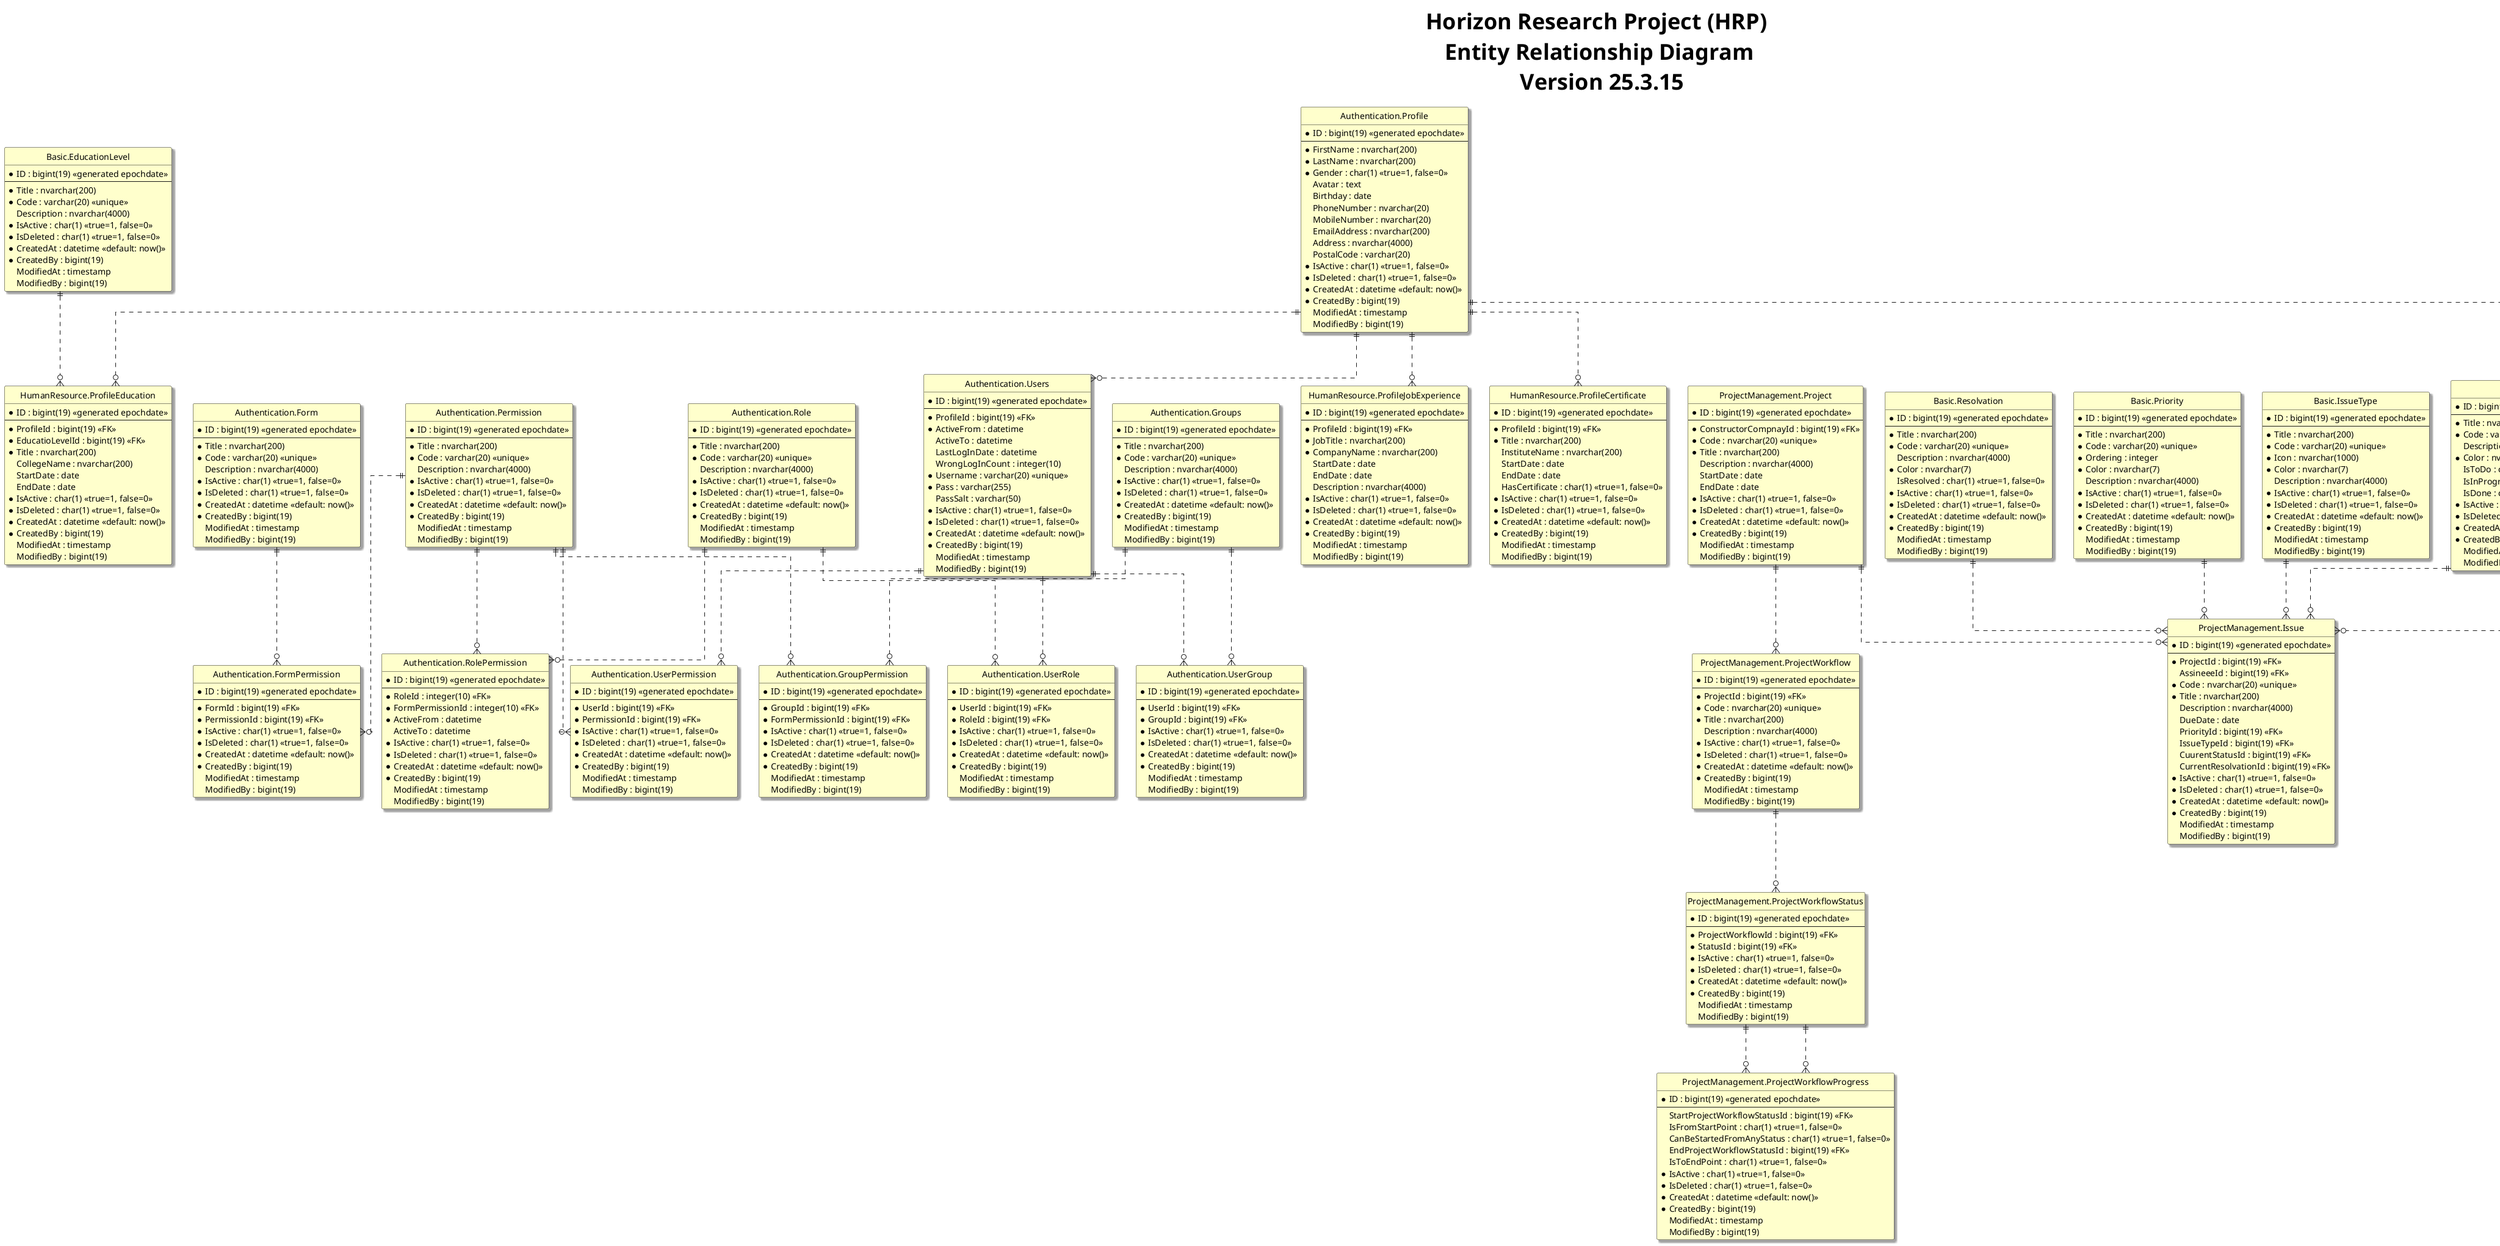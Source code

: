 @startuml
hide circle
skinparam classBackgroundColor #Business
skinparam linetype ortho
skinparam Shadowing True
skinparam TitleFontSize 36pt

title Horizon Research Project (HRP) \n Entity Relationship Diagram \n Version 25.3.15

entity "Basic.EducationLevel" as educationLevel {
  *ID : bigint(19) <<generated epochdate>>
  --
  *Title : nvarchar(200)
  *Code : varchar(20) <<unique>>
  Description : nvarchar(4000)
  *IsActive : char(1) <<true=1, false=0>>
  *IsDeleted : char(1) <<true=1, false=0>>
  *CreatedAt : datetime <<default: now()>>
  *CreatedBy : bigint(19)
  ModifiedAt : timestamp
  ModifiedBy : bigint(19)
}

entity "Basic.Priority" as priority {
  *ID : bigint(19) <<generated epochdate>>
  --
  *Title : nvarchar(200)
  *Code : varchar(20) <<unique>>
  *Ordering : integer
  *Color : nvarchar(7)
  Description : nvarchar(4000)
  *IsActive : char(1) <<true=1, false=0>>
  *IsDeleted : char(1) <<true=1, false=0>>
  *CreatedAt : datetime <<default: now()>>
  *CreatedBy : bigint(19)
  ModifiedAt : timestamp
  ModifiedBy : bigint(19)
}

entity "Basic.IssueType" as issueType {
  *ID : bigint(19) <<generated epochdate>>
  --
  *Title : nvarchar(200)
  *Code : varchar(20) <<unique>>
  *Icon : nvarchar(1000)
  *Color : nvarchar(7)
  Description : nvarchar(4000)
  *IsActive : char(1) <<true=1, false=0>>
  *IsDeleted : char(1) <<true=1, false=0>>
  *CreatedAt : datetime <<default: now()>>
  *CreatedBy : bigint(19)
  ModifiedAt : timestamp
  ModifiedBy : bigint(19)
}

entity "Basic.Status" as status {
  *ID : bigint(19) <<generated epochdate>>
  --
  *Title : nvarchar(200)
  *Code : varchar(20) <<unique>>
  Description : nvarchar(4000)
  *Color : nvarchar(7)
  IsToDo : char(1) <<true=1, false=0>>
  IsInProgress : char(1) <<true=1, false=0>>
  IsDone : char(1) <<true=1, false=0>>
  *IsActive : char(1) <<true=1, false=0>>
  *IsDeleted : char(1) <<true=1, false=0>>
  *CreatedAt : datetime <<default: now()>>
  *CreatedBy : bigint(19)
  ModifiedAt : timestamp
  ModifiedBy : bigint(19)
}

entity "Basic.Resolvation" as resolvation {
  *ID : bigint(19) <<generated epochdate>>
  --
  *Title : nvarchar(200)
  *Code : varchar(20) <<unique>>
  Description : nvarchar(4000)
  *Color : nvarchar(7)
  IsResolved : char(1) <<true=1, false=0>>
  *IsActive : char(1) <<true=1, false=0>>
  *IsDeleted : char(1) <<true=1, false=0>>
  *CreatedAt : datetime <<default: now()>>
  *CreatedBy : bigint(19)
  ModifiedAt : timestamp
  ModifiedBy : bigint(19)
}

entity "Authentication.Role" as role {
  *ID : bigint(19) <<generated epochdate>>
  --
  *Title : nvarchar(200)
  *Code : varchar(20) <<unique>>
  Description : nvarchar(4000)
  *IsActive : char(1) <<true=1, false=0>>
  *IsDeleted : char(1) <<true=1, false=0>>
  *CreatedAt : datetime <<default: now()>>
  *CreatedBy : bigint(19)
  ModifiedAt : timestamp
  ModifiedBy : bigint(19)
}

entity "Authentication.Groups" as groups {
  *ID : bigint(19) <<generated epochdate>>
  --
  *Title : nvarchar(200)
  *Code : varchar(20) <<unique>>
  Description : nvarchar(4000)
  *IsActive : char(1) <<true=1, false=0>>
  *IsDeleted : char(1) <<true=1, false=0>>
  *CreatedAt : datetime <<default: now()>>
  *CreatedBy : bigint(19)
  ModifiedAt : timestamp
  ModifiedBy : bigint(19)
}

entity "Authentication.Permission" as permission {
  *ID : bigint(19) <<generated epochdate>>
  --
  *Title : nvarchar(200)
  *Code : varchar(20) <<unique>>
  Description : nvarchar(4000)
  *IsActive : char(1) <<true=1, false=0>>
  *IsDeleted : char(1) <<true=1, false=0>>
  *CreatedAt : datetime <<default: now()>>
  *CreatedBy : bigint(19)
  ModifiedAt : timestamp
  ModifiedBy : bigint(19)
}

entity "Authentication.Form" as form {
  *ID : bigint(19) <<generated epochdate>>
  --
  *Title : nvarchar(200)
  *Code : varchar(20) <<unique>>
  Description : nvarchar(4000)
  *IsActive : char(1) <<true=1, false=0>>
  *IsDeleted : char(1) <<true=1, false=0>>
  *CreatedAt : datetime <<default: now()>>
  *CreatedBy : bigint(19)
  ModifiedAt : timestamp
  ModifiedBy : bigint(19)
}

entity "Authentication.FormPermission" as formPermission {
  *ID : bigint(19) <<generated epochdate>>
  --
  *FormId : bigint(19) <<FK>>
  *PermissionId : bigint(19) <<FK>>
  *IsActive : char(1) <<true=1, false=0>>
  *IsDeleted : char(1) <<true=1, false=0>>
  *CreatedAt : datetime <<default: now()>>
  *CreatedBy : bigint(19)
  ModifiedAt : timestamp
  ModifiedBy : bigint(19)
}

entity "Authentication.RolePermission" as rolePermission {
  *ID : bigint(19) <<generated epochdate>>
  --
  *RoleId : integer(10) <<FK>>
  *FormPermissionId : integer(10) <<FK>>
  *ActiveFrom : datetime
  ActiveTo : datetime
  *IsActive : char(1) <<true=1, false=0>>
  *IsDeleted : char(1) <<true=1, false=0>>
  *CreatedAt : datetime <<default: now()>>
  *CreatedBy : bigint(19)
  ModifiedAt : timestamp
  ModifiedBy : bigint(19)
}

entity "Authentication.GroupPermission" as groupPermission {
  *ID : bigint(19) <<generated epochdate>>
  --
  *GroupId : bigint(19) <<FK>>
  *FormPermissionId : bigint(19) <<FK>>
  *IsActive : char(1) <<true=1, false=0>>
  *IsDeleted : char(1) <<true=1, false=0>>
  *CreatedAt : datetime <<default: now()>>
  *CreatedBy : bigint(19)
  ModifiedAt : timestamp
  ModifiedBy : bigint(19)
}

entity "Authentication.UserPermission" as userPermission {
  *ID : bigint(19) <<generated epochdate>>
  --
  *UserId : bigint(19) <<FK>>
  *PermissionId : bigint(19) <<FK>>
  *IsActive : char(1) <<true=1, false=0>>
  *IsDeleted : char(1) <<true=1, false=0>>
  *CreatedAt : datetime <<default: now()>>
  *CreatedBy : bigint(19)
  ModifiedAt : timestamp
  ModifiedBy : bigint(19)
}

entity "Authentication.Profile" as profile {
  *ID : bigint(19) <<generated epochdate>>
  --
  *FirstName : nvarchar(200)
  *LastName : nvarchar(200)
  *Gender : char(1) <<true=1, false=0>>
  Avatar : text
  Birthday : date
  PhoneNumber : nvarchar(20)
  MobileNumber : nvarchar(20)
  EmailAddress : nvarchar(200)
  Address : nvarchar(4000)
  PostalCode : varchar(20)
  *IsActive : char(1) <<true=1, false=0>>
  *IsDeleted : char(1) <<true=1, false=0>>
  *CreatedAt : datetime <<default: now()>>
  *CreatedBy : bigint(19)
  ModifiedAt : timestamp
  ModifiedBy : bigint(19)
}

entity "Authentication.Users" as user {
  *ID : bigint(19) <<generated epochdate>>
  --
  *ProfileId : bigint(19) <<FK>>
  *ActiveFrom : datetime
  ActiveTo : datetime
  LastLogInDate : datetime
  WrongLogInCount : integer(10)
  *Username : varchar(20) <<unique>>
  *Pass : varchar(255)
  PassSalt : varchar(50)
  *IsActive : char(1) <<true=1, false=0>>
  *IsDeleted : char(1) <<true=1, false=0>>
  *CreatedAt : datetime <<default: now()>>
  *CreatedBy : bigint(19)
  ModifiedAt : timestamp
  ModifiedBy : bigint(19)
}

entity "Authentication.UserRole" as userRole {
  *ID : bigint(19) <<generated epochdate>>
  --
  *UserId : bigint(19) <<FK>>
  *RoleId : bigint(19) <<FK>>
  *IsActive : char(1) <<true=1, false=0>>
  *IsDeleted : char(1) <<true=1, false=0>>
  *CreatedAt : datetime <<default: now()>>
  *CreatedBy : bigint(19)
  ModifiedAt : timestamp
  ModifiedBy : bigint(19)
}

entity "Authentication.UserGroup" as userGroup {
  *ID : bigint(19) <<generated epochdate>>
  --
  *UserId : bigint(19) <<FK>>
  *GroupId : bigint(19) <<FK>>
  *IsActive : char(1) <<true=1, false=0>>
  *IsDeleted : char(1) <<true=1, false=0>>
  *CreatedAt : datetime <<default: now()>>
  *CreatedBy : bigint(19)
  ModifiedAt : timestamp
  ModifiedBy : bigint(19)
}

entity "HumanResource.Company" as company {
  *ID : bigint(19) <<generated epochdate>>
  --
  *Title : varchar(50)
  *Code : varchar(20) <<unique>>
  ParentId : bigint(19) <<FK>>
  *IsActive : char(1) <<true=1, false=0>>
  *IsDeleted : char(1) <<true=1, false=0>>
  *CreatedAt : datetime <<default: now()>>
  *CreatedBy : bigint(19)
  ModifiedAt : timestamp
  ModifiedBy : bigint(19)
}


entity "HumanResource.Building" as building {
  *ID : bigint(19) <<generated epochdate>>
  --
  *NAME : varchar(50)
  *CODE : varchar(20) <<unique>>
  *ISACTIVE : char(1)
  *ORGANIZATION : integer(20) <<FK>>
  *FLOORCOUNT : integer(10)
  POSTALCODE : varchar(10)
  ADDRESS : varchar(255)
  PHONENUMBER : varchar(20)
  FAXNUMBER : varchar(20)
  *IsActive : char(1) <<true=1, false=0>>
  *IsDeleted : char(1) <<true=1, false=0>>
  *CreatedAt : datetime <<default: now()>>
  *CreatedBy : bigint(19)
  ModifiedAt : timestamp
  ModifiedBy : bigint(19)
}

entity "HumanResource.Department" as department {
  *ID : integer(10) <<generated epochdate>>
  --
  *Title : varchar(50)
  *Code : varchar(20) <<unique>>
  *CompanyId : integer(10) 
  ParentId : integer(20) <<FK>>
  *IsActive : char(1) <<true=1, false=0>>
  *IsDeleted : char(1) <<true=1, false=0>>
  *CreatedAt : datetime <<default: now()>>
  *CreatedBy : bigint(19)
  ModifiedAt : timestamp
  ModifiedBy : bigint(19)
}

entity "HumanResource.Position" as position {
  *ID : integer(10) <<generated epochdate>>
  --
  *Title : varchar(50)
  *Code : varchar(20) <<unique>>
  *DepartmentId : bigint(19) <<FK>>
  ParentId : bigint(19) <<FK>>
  *IsActive : char(1) <<true=1, false=0>>
  *IsDeleted : char(1) <<true=1, false=0>>
  *CreatedAt : datetime <<default: now()>>
  *CreatedBy : bigint(19)
  ModifiedAt : timestamp
  ModifiedBy : bigint(19)
}

entity "HumanResource.Staff" as staff {
  *ID : integer(10) <<generated epochdate>>
  --
  *ProfileId : bigint(19) <<FK>>
  *ComapnyId : bigint(19) <<FK>>
  *StaffNumber : nvarchar(20) <<unique>>
  StartDate : datetime
  EndDate : datetime
  *IsActive : char(1) <<true=1, false=0>>
  *IsDeleted : char(1) <<true=1, false=0>>
  *CreatedAt : datetime <<default: now()>>
  *CreatedBy : bigint(19)
  ModifiedAt : timestamp
  ModifiedBy : bigint(19)
}

entity "HumanResource.StaffPsition" as staffPosition {
  *ID : integer(10) <<generated epochdate>>
  --
  *StaffId : bigint(19) <<FK>>
  *PositionId : bigint(19) <<FK>>
  StartDate : datetime
  EndDate : datetime
  *IsActive : char(1) <<true=1, false=0>>
  *IsDeleted : char(1) <<true=1, false=0>>
  *CreatedAt : datetime <<default: now()>>
  *CreatedBy : bigint(19)
  ModifiedAt : timestamp
  ModifiedBy : bigint(19)
}

entity "HumanResource.ProfileEducation" as profileEducation {
  *ID : bigint(19) <<generated epochdate>>
  --
  *ProfileId : bigint(19) <<FK>>
  *EducatioLevelId : bigint(19) <<FK>>
  *Title : nvarchar(200)
  CollegeName : nvarchar(200)
  StartDate : date
  EndDate : date
  *IsActive : char(1) <<true=1, false=0>>
  *IsDeleted : char(1) <<true=1, false=0>>
  *CreatedAt : datetime <<default: now()>>
  *CreatedBy : bigint(19)
  ModifiedAt : timestamp
  ModifiedBy : bigint(19)
}

entity "HumanResource.ProfileJobExperience" as profileJobExperience {
  *ID : bigint(19) <<generated epochdate>>
  --
  *ProfileId : bigint(19) <<FK>>
  *JobTitle : nvarchar(200)
  *CompanyName : nvarchar(200)
  StartDate : date
  EndDate : date
  Description : nvarchar(4000)
  *IsActive : char(1) <<true=1, false=0>>
  *IsDeleted : char(1) <<true=1, false=0>>
  *CreatedAt : datetime <<default: now()>>
  *CreatedBy : bigint(19)
  ModifiedAt : timestamp
  ModifiedBy : bigint(19)
}

entity "HumanResource.ProfileCertificate" as profileCertificate {
  *ID : bigint(19) <<generated epochdate>>
  --
  *ProfileId : bigint(19) <<FK>>
  *Title : nvarchar(200)
  InstituteName : nvarchar(200)
  StartDate : date
  EndDate : date
  HasCertificate : char(1) <<true=1, false=0>>
  *IsActive : char(1) <<true=1, false=0>>
  *IsDeleted : char(1) <<true=1, false=0>>
  *CreatedAt : datetime <<default: now()>>
  *CreatedBy : bigint(19)
  ModifiedAt : timestamp
  ModifiedBy : bigint(19)
}


entity "ProjectManagement.Project" as project {
  *ID : bigint(19) <<generated epochdate>>
  --
  *ConstructorCompnayId : bigint(19) <<FK>>
  *Code : nvarchar(20) <<unique>>
  *Title : nvarchar(200)
  Description : nvarchar(4000)
  StartDate : date
  EndDate : date
  *IsActive : char(1) <<true=1, false=0>>
  *IsDeleted : char(1) <<true=1, false=0>>
  *CreatedAt : datetime <<default: now()>>
  *CreatedBy : bigint(19)
  ModifiedAt : timestamp
  ModifiedBy : bigint(19)
}

entity "ProjectManagement.ProjectWorkflow" as projectWorkflow {
  *ID : bigint(19) <<generated epochdate>>
  --
  *ProjectId : bigint(19) <<FK>>
  *Code : nvarchar(20) <<unique>>
  *Title : nvarchar(200)
  Description : nvarchar(4000)
  *IsActive : char(1) <<true=1, false=0>>
  *IsDeleted : char(1) <<true=1, false=0>>
  *CreatedAt : datetime <<default: now()>>
  *CreatedBy : bigint(19)
  ModifiedAt : timestamp
  ModifiedBy : bigint(19)
}


entity "ProjectManagement.ProjectWorkflowStatus" as projectWorkflowStatus {
  *ID : bigint(19) <<generated epochdate>>
  --
  *ProjectWorkflowId : bigint(19) <<FK>>
  *StatusId : bigint(19) <<FK>>
  *IsActive : char(1) <<true=1, false=0>>
  *IsDeleted : char(1) <<true=1, false=0>>
  *CreatedAt : datetime <<default: now()>>
  *CreatedBy : bigint(19)
  ModifiedAt : timestamp
  ModifiedBy : bigint(19)
}

entity "ProjectManagement.ProjectWorkflowProgress" as projectWorkflowProgress {
  *ID : bigint(19) <<generated epochdate>>
  --
  StartProjectWorkflowStatusId : bigint(19) <<FK>>
  IsFromStartPoint : char(1) <<true=1, false=0>>
  CanBeStartedFromAnyStatus : char(1) <<true=1, false=0>>
  EndProjectWorkflowStatusId : bigint(19) <<FK>>
  IsToEndPoint : char(1) <<true=1, false=0>>
  *IsActive : char(1) <<true=1, false=0>>
  *IsDeleted : char(1) <<true=1, false=0>>
  *CreatedAt : datetime <<default: now()>>
  *CreatedBy : bigint(19)
  ModifiedAt : timestamp
  ModifiedBy : bigint(19)
}

entity "ProjectManagement.Issue" as issue {
  *ID : bigint(19) <<generated epochdate>>
  --
  *ProjectId : bigint(19) <<FK>>
  AssineeeId : bigint(19) <<FK>>
  *Code : nvarchar(20) <<unique>>
  *Title : nvarchar(200)
  Description : nvarchar(4000)
  DueDate : date
  PriorityId : bigint(19) <<FK>>
  IssueTypeId : bigint(19) <<FK>>
  CuurentStatusId : bigint(19) <<FK>>
  CurrentResolvationId : bigint(19) <<FK>>
  *IsActive : char(1) <<true=1, false=0>>
  *IsDeleted : char(1) <<true=1, false=0>>
  *CreatedAt : datetime <<default: now()>>
  *CreatedBy : bigint(19)
  ModifiedAt : timestamp
  ModifiedBy : bigint(19)
}

form ||..o{ formPermission
permission ||..o{ formPermission
role ||..o{ rolePermission
permission ||..o{ rolePermission
groups ||..o{ groupPermission
permission ||..o{ groupPermission
user ||..o{ userPermission
permission ||..o{ userPermission
user ||..o{ userRole
role ||..o{ userRole
user ||..o{ userGroup
groups ||..o{ userGroup
company |o..o{ company
company ||..o{ building
company ||..o{ department
position |o..o{ position
department ||..o{ position
company ||..o{ staff
profile ||..o{ staff
position ||..o{ staffPosition
staff ||..o{ staffPosition
profile ||..o{ user
profile ||..o{ profileEducation
educationLevel ||..o{ profileEducation
profile ||..o{ profileCertificate
profile ||..o{ profileJobExperience
project ||..o{ issue
issueType ||..o{ issue
priority ||..o{ issue
staff ||..o{ issue
status ||..o{ issue
resolvation ||..o{ issue
project ||..o{ projectWorkflow
projectWorkflow ||..o{ projectWorkflowStatus
projectWorkflowStatus ||..o{ projectWorkflowProgress
projectWorkflowStatus ||..o{ projectWorkflowProgress

@enduml
